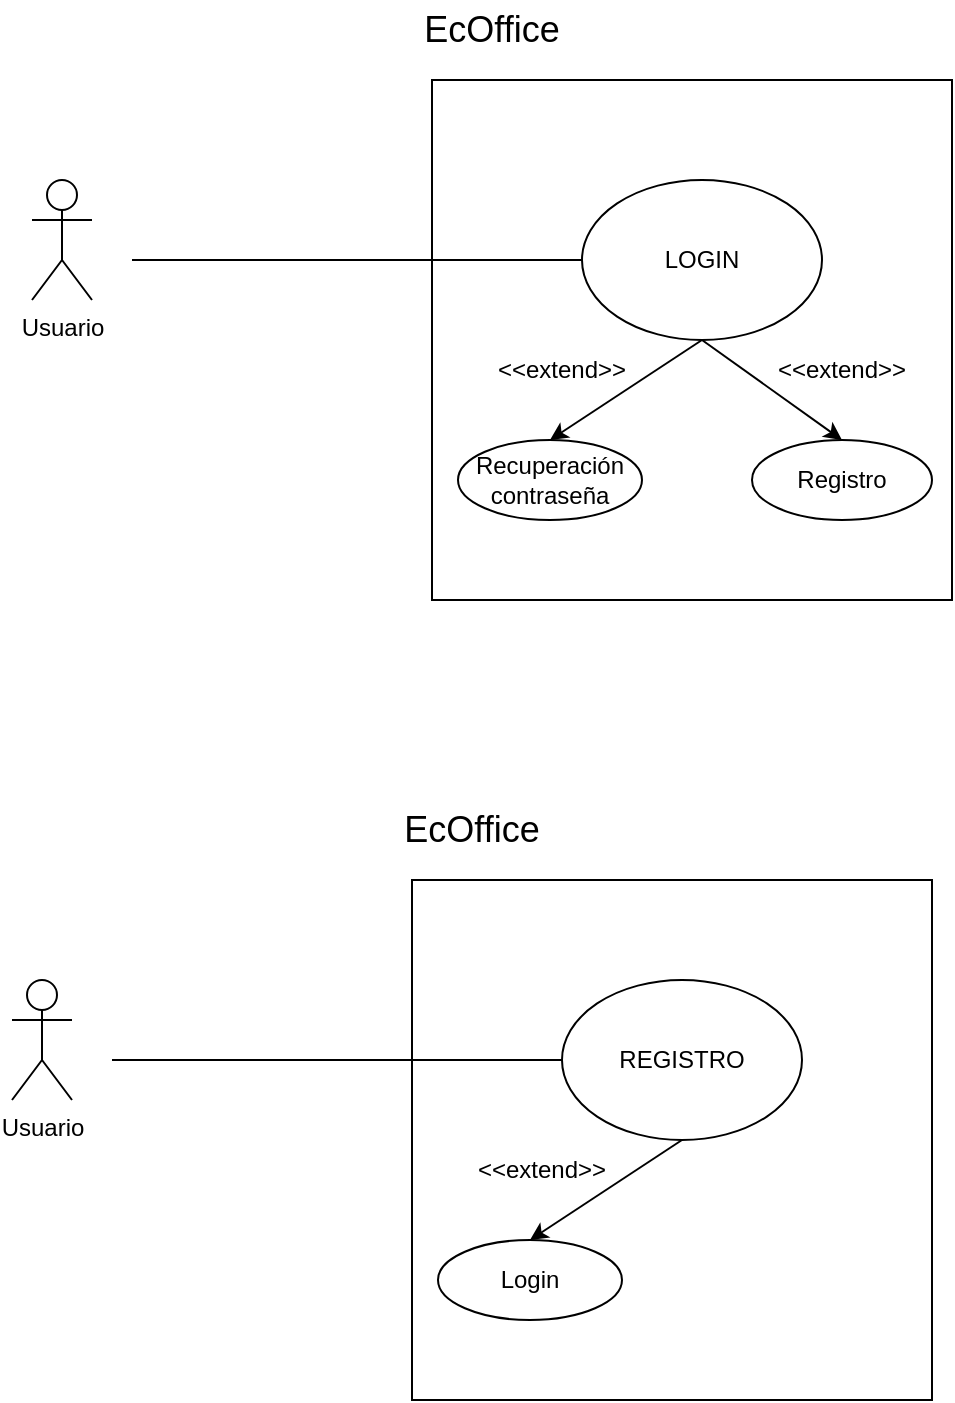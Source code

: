 <mxfile version="26.0.16">
  <diagram name="Página-1" id="AuJuehfKYc8tqPWSzXkJ">
    <mxGraphModel dx="860" dy="354" grid="1" gridSize="10" guides="1" tooltips="1" connect="1" arrows="1" fold="1" page="1" pageScale="1" pageWidth="850" pageHeight="1100" math="0" shadow="0">
      <root>
        <mxCell id="0" />
        <mxCell id="1" parent="0" />
        <mxCell id="-lMyzXZ5Z6H0XPTwVIsC-2" value="" style="whiteSpace=wrap;html=1;aspect=fixed;" parent="1" vertex="1">
          <mxGeometry x="330" y="150" width="260" height="260" as="geometry" />
        </mxCell>
        <mxCell id="Qlu5UnZryC30QRzc9eRi-1" value="Usuario" style="shape=umlActor;verticalLabelPosition=bottom;verticalAlign=top;html=1;outlineConnect=0;" parent="1" vertex="1">
          <mxGeometry x="130" y="200" width="30" height="60" as="geometry" />
        </mxCell>
        <mxCell id="6k7u9zJmHzbF-LpgPIJx-1" value="LOGIN" style="ellipse;whiteSpace=wrap;html=1;" parent="1" vertex="1">
          <mxGeometry x="405" y="200" width="120" height="80" as="geometry" />
        </mxCell>
        <mxCell id="6k7u9zJmHzbF-LpgPIJx-2" value="&lt;font style=&quot;font-size: 18px;&quot;&gt;EcOffice&lt;/font&gt;" style="text;html=1;align=center;verticalAlign=middle;whiteSpace=wrap;rounded=0;" parent="1" vertex="1">
          <mxGeometry x="330" y="110" width="60" height="30" as="geometry" />
        </mxCell>
        <mxCell id="6k7u9zJmHzbF-LpgPIJx-3" value="" style="endArrow=none;html=1;rounded=0;entryX=0;entryY=0.5;entryDx=0;entryDy=0;" parent="1" target="6k7u9zJmHzbF-LpgPIJx-1" edge="1">
          <mxGeometry width="50" height="50" relative="1" as="geometry">
            <mxPoint x="180" y="240" as="sourcePoint" />
            <mxPoint x="450" y="260" as="targetPoint" />
          </mxGeometry>
        </mxCell>
        <mxCell id="zmfI66XZxZjJ3lZ3gCG1-1" value="Recuperación contraseña" style="ellipse;whiteSpace=wrap;html=1;" parent="1" vertex="1">
          <mxGeometry x="343" y="330" width="92" height="40" as="geometry" />
        </mxCell>
        <mxCell id="zmfI66XZxZjJ3lZ3gCG1-2" value="" style="endArrow=classic;html=1;rounded=0;entryX=0.5;entryY=0;entryDx=0;entryDy=0;exitX=0.5;exitY=1;exitDx=0;exitDy=0;" parent="1" source="6k7u9zJmHzbF-LpgPIJx-1" target="zmfI66XZxZjJ3lZ3gCG1-1" edge="1">
          <mxGeometry width="50" height="50" relative="1" as="geometry">
            <mxPoint x="400" y="240" as="sourcePoint" />
            <mxPoint x="450" y="190" as="targetPoint" />
          </mxGeometry>
        </mxCell>
        <mxCell id="zmfI66XZxZjJ3lZ3gCG1-3" value="&amp;lt;&amp;lt;extend&amp;gt;&amp;gt;" style="text;html=1;align=center;verticalAlign=middle;whiteSpace=wrap;rounded=0;" parent="1" vertex="1">
          <mxGeometry x="365" y="280" width="60" height="30" as="geometry" />
        </mxCell>
        <mxCell id="JdXRyYJLP0MSMpnX27Q1-1" value="" style="endArrow=classic;html=1;rounded=0;entryX=0.5;entryY=0;entryDx=0;entryDy=0;exitX=0.5;exitY=1;exitDx=0;exitDy=0;" parent="1" target="JdXRyYJLP0MSMpnX27Q1-2" edge="1" source="6k7u9zJmHzbF-LpgPIJx-1">
          <mxGeometry width="50" height="50" relative="1" as="geometry">
            <mxPoint x="500.005" y="275" as="sourcePoint" />
            <mxPoint x="534.26" y="345" as="targetPoint" />
          </mxGeometry>
        </mxCell>
        <mxCell id="JdXRyYJLP0MSMpnX27Q1-2" value="Registro" style="ellipse;whiteSpace=wrap;html=1;" parent="1" vertex="1">
          <mxGeometry x="490" y="330" width="90" height="40" as="geometry" />
        </mxCell>
        <mxCell id="JdXRyYJLP0MSMpnX27Q1-3" value="&amp;lt;&amp;lt;extend&amp;gt;&amp;gt;" style="text;html=1;align=center;verticalAlign=middle;whiteSpace=wrap;rounded=0;" parent="1" vertex="1">
          <mxGeometry x="505" y="280" width="60" height="30" as="geometry" />
        </mxCell>
        <mxCell id="hdl9mwOCS-CArBsNlBvk-1" value="" style="whiteSpace=wrap;html=1;aspect=fixed;" vertex="1" parent="1">
          <mxGeometry x="320" y="550" width="260" height="260" as="geometry" />
        </mxCell>
        <mxCell id="hdl9mwOCS-CArBsNlBvk-2" value="Usuario" style="shape=umlActor;verticalLabelPosition=bottom;verticalAlign=top;html=1;outlineConnect=0;" vertex="1" parent="1">
          <mxGeometry x="120" y="600" width="30" height="60" as="geometry" />
        </mxCell>
        <mxCell id="hdl9mwOCS-CArBsNlBvk-3" value="REGISTRO" style="ellipse;whiteSpace=wrap;html=1;" vertex="1" parent="1">
          <mxGeometry x="395" y="600" width="120" height="80" as="geometry" />
        </mxCell>
        <mxCell id="hdl9mwOCS-CArBsNlBvk-4" value="&lt;font style=&quot;font-size: 18px;&quot;&gt;EcOffice&lt;/font&gt;" style="text;html=1;align=center;verticalAlign=middle;whiteSpace=wrap;rounded=0;" vertex="1" parent="1">
          <mxGeometry x="320" y="510" width="60" height="30" as="geometry" />
        </mxCell>
        <mxCell id="hdl9mwOCS-CArBsNlBvk-5" value="" style="endArrow=none;html=1;rounded=0;entryX=0;entryY=0.5;entryDx=0;entryDy=0;" edge="1" parent="1" target="hdl9mwOCS-CArBsNlBvk-3">
          <mxGeometry width="50" height="50" relative="1" as="geometry">
            <mxPoint x="170" y="640" as="sourcePoint" />
            <mxPoint x="440" y="660" as="targetPoint" />
          </mxGeometry>
        </mxCell>
        <mxCell id="hdl9mwOCS-CArBsNlBvk-6" value="Login" style="ellipse;whiteSpace=wrap;html=1;" vertex="1" parent="1">
          <mxGeometry x="333" y="730" width="92" height="40" as="geometry" />
        </mxCell>
        <mxCell id="hdl9mwOCS-CArBsNlBvk-7" value="" style="endArrow=classic;html=1;rounded=0;entryX=0.5;entryY=0;entryDx=0;entryDy=0;exitX=0.5;exitY=1;exitDx=0;exitDy=0;" edge="1" parent="1" source="hdl9mwOCS-CArBsNlBvk-3" target="hdl9mwOCS-CArBsNlBvk-6">
          <mxGeometry width="50" height="50" relative="1" as="geometry">
            <mxPoint x="390" y="640" as="sourcePoint" />
            <mxPoint x="440" y="590" as="targetPoint" />
          </mxGeometry>
        </mxCell>
        <mxCell id="hdl9mwOCS-CArBsNlBvk-8" value="&amp;lt;&amp;lt;extend&amp;gt;&amp;gt;" style="text;html=1;align=center;verticalAlign=middle;whiteSpace=wrap;rounded=0;" vertex="1" parent="1">
          <mxGeometry x="355" y="680" width="60" height="30" as="geometry" />
        </mxCell>
      </root>
    </mxGraphModel>
  </diagram>
</mxfile>
